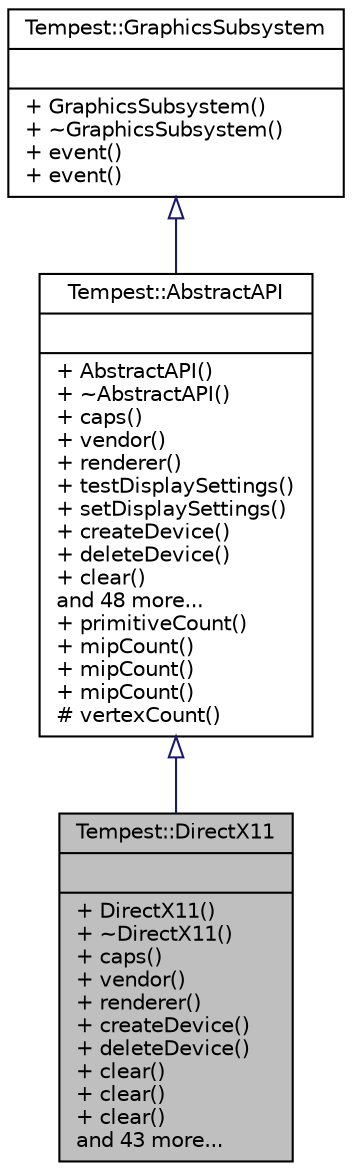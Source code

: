 digraph "Tempest::DirectX11"
{
  edge [fontname="Helvetica",fontsize="10",labelfontname="Helvetica",labelfontsize="10"];
  node [fontname="Helvetica",fontsize="10",shape=record];
  Node3 [label="{Tempest::DirectX11\n||+ DirectX11()\l+ ~DirectX11()\l+ caps()\l+ vendor()\l+ renderer()\l+ createDevice()\l+ deleteDevice()\l+ clear()\l+ clear()\l+ clear()\land 43 more...\l}",height=0.2,width=0.4,color="black", fillcolor="grey75", style="filled", fontcolor="black"];
  Node4 -> Node3 [dir="back",color="midnightblue",fontsize="10",style="solid",arrowtail="onormal",fontname="Helvetica"];
  Node4 [label="{Tempest::AbstractAPI\n||+ AbstractAPI()\l+ ~AbstractAPI()\l+ caps()\l+ vendor()\l+ renderer()\l+ testDisplaySettings()\l+ setDisplaySettings()\l+ createDevice()\l+ deleteDevice()\l+ clear()\land 48 more...\l+ primitiveCount()\l+ mipCount()\l+ mipCount()\l+ mipCount()\l# vertexCount()\l}",height=0.2,width=0.4,color="black", fillcolor="white", style="filled",URL="$class_tempest_1_1_abstract_a_p_i.html"];
  Node5 -> Node4 [dir="back",color="midnightblue",fontsize="10",style="solid",arrowtail="onormal",fontname="Helvetica"];
  Node5 [label="{Tempest::GraphicsSubsystem\n||+ GraphicsSubsystem()\l+ ~GraphicsSubsystem()\l+ event()\l+ event()\l}",height=0.2,width=0.4,color="black", fillcolor="white", style="filled",URL="$class_tempest_1_1_graphics_subsystem.html"];
}
